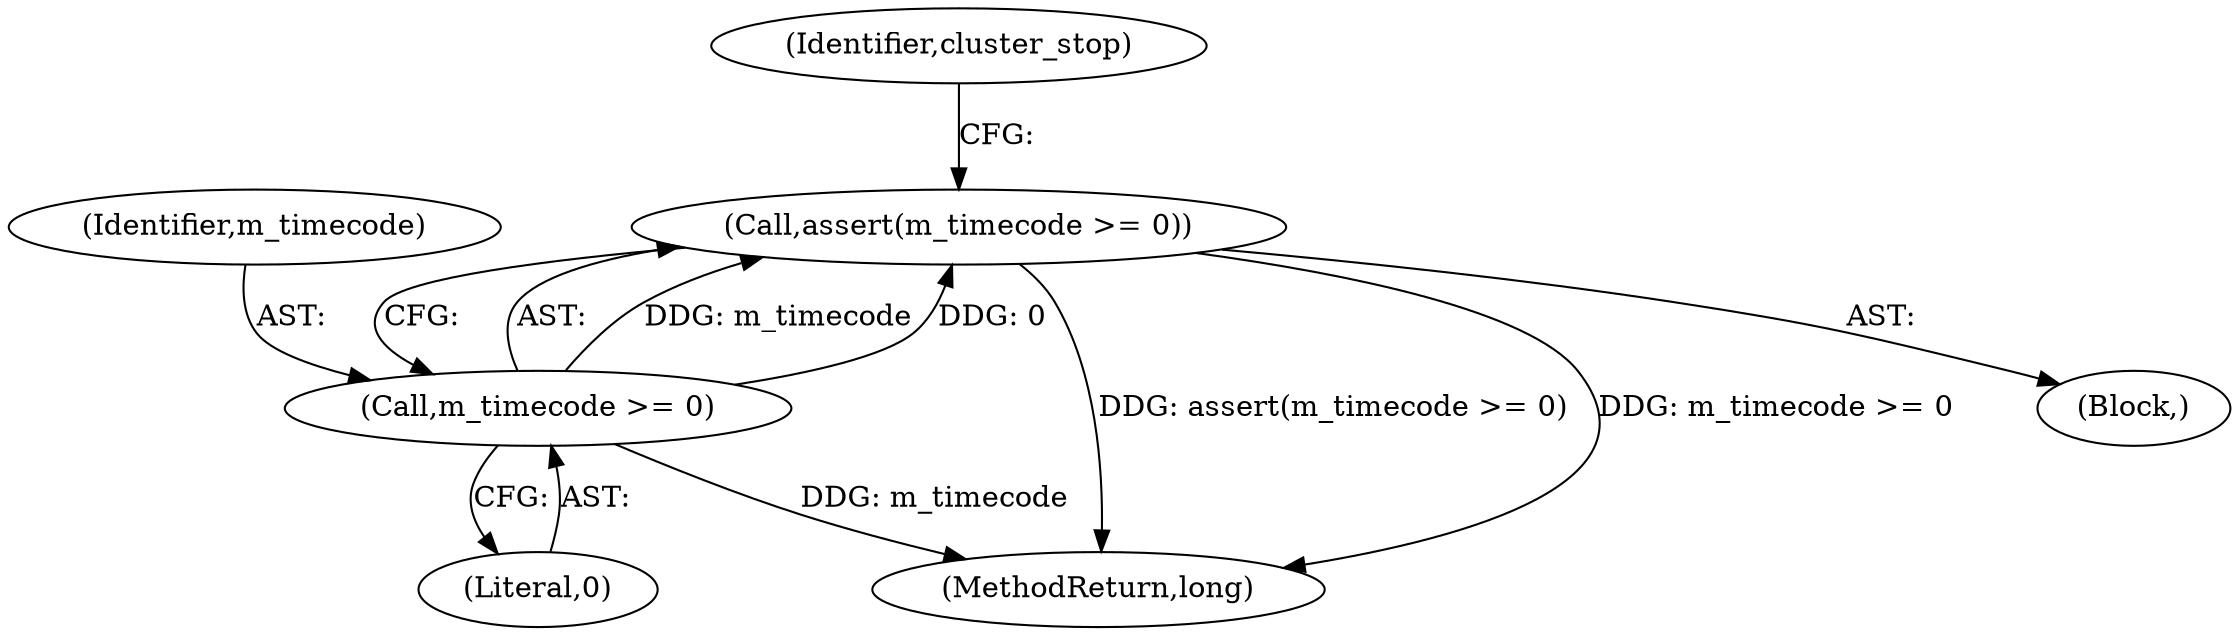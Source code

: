 digraph "0_Android_cc274e2abe8b2a6698a5c47d8aa4bb45f1f9538d_44@API" {
"1000139" [label="(Call,assert(m_timecode >= 0))"];
"1000140" [label="(Call,m_timecode >= 0)"];
"1000122" [label="(Block,)"];
"1000603" [label="(MethodReturn,long)"];
"1000145" [label="(Identifier,cluster_stop)"];
"1000139" [label="(Call,assert(m_timecode >= 0))"];
"1000140" [label="(Call,m_timecode >= 0)"];
"1000141" [label="(Identifier,m_timecode)"];
"1000142" [label="(Literal,0)"];
"1000139" -> "1000122"  [label="AST: "];
"1000139" -> "1000140"  [label="CFG: "];
"1000140" -> "1000139"  [label="AST: "];
"1000145" -> "1000139"  [label="CFG: "];
"1000139" -> "1000603"  [label="DDG: assert(m_timecode >= 0)"];
"1000139" -> "1000603"  [label="DDG: m_timecode >= 0"];
"1000140" -> "1000139"  [label="DDG: m_timecode"];
"1000140" -> "1000139"  [label="DDG: 0"];
"1000140" -> "1000142"  [label="CFG: "];
"1000141" -> "1000140"  [label="AST: "];
"1000142" -> "1000140"  [label="AST: "];
"1000140" -> "1000603"  [label="DDG: m_timecode"];
}

